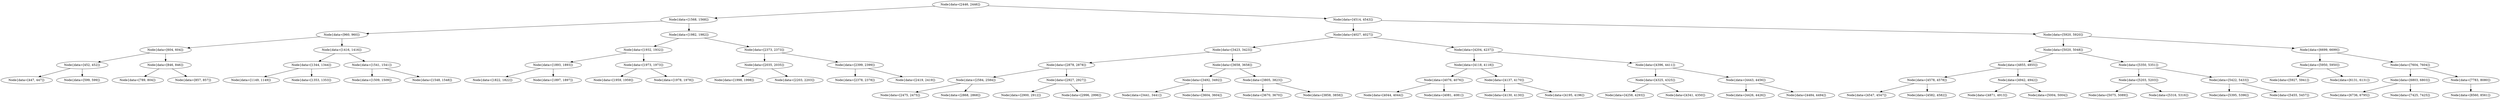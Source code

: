 digraph G{
1984822003 [label="Node{data=[2446, 2446]}"]
1984822003 -> 465425577
465425577 [label="Node{data=[1568, 1568]}"]
465425577 -> 802043108
802043108 [label="Node{data=[960, 960]}"]
802043108 -> 2130504535
2130504535 [label="Node{data=[604, 604]}"]
2130504535 -> 1736379417
1736379417 [label="Node{data=[452, 452]}"]
1736379417 -> 311596227
311596227 [label="Node{data=[447, 447]}"]
1736379417 -> 1285942113
1285942113 [label="Node{data=[599, 599]}"]
2130504535 -> 1427773425
1427773425 [label="Node{data=[846, 846]}"]
1427773425 -> 1243268751
1243268751 [label="Node{data=[789, 804]}"]
1427773425 -> 1286109059
1286109059 [label="Node{data=[857, 857]}"]
802043108 -> 792032148
792032148 [label="Node{data=[1416, 1416]}"]
792032148 -> 706042908
706042908 [label="Node{data=[1344, 1344]}"]
706042908 -> 916965743
916965743 [label="Node{data=[1149, 1149]}"]
706042908 -> 960275543
960275543 [label="Node{data=[1353, 1353]}"]
792032148 -> 1032968503
1032968503 [label="Node{data=[1541, 1541]}"]
1032968503 -> 1038391077
1038391077 [label="Node{data=[1509, 1509]}"]
1032968503 -> 897637703
897637703 [label="Node{data=[1548, 1548]}"]
465425577 -> 1765988796
1765988796 [label="Node{data=[1982, 1982]}"]
1765988796 -> 1521089986
1521089986 [label="Node{data=[1932, 1932]}"]
1521089986 -> 1131222029
1131222029 [label="Node{data=[1893, 1893]}"]
1131222029 -> 1882489794
1882489794 [label="Node{data=[1822, 1822]}"]
1131222029 -> 256125761
256125761 [label="Node{data=[1897, 1897]}"]
1521089986 -> 437682310
437682310 [label="Node{data=[1973, 1973]}"]
437682310 -> 829436597
829436597 [label="Node{data=[1959, 1959]}"]
437682310 -> 1695456714
1695456714 [label="Node{data=[1978, 1978]}"]
1765988796 -> 1262402569
1262402569 [label="Node{data=[2373, 2373]}"]
1262402569 -> 1703020376
1703020376 [label="Node{data=[2035, 2035]}"]
1703020376 -> 1431794887
1431794887 [label="Node{data=[1998, 1998]}"]
1703020376 -> 1143362410
1143362410 [label="Node{data=[2203, 2203]}"]
1262402569 -> 2059821331
2059821331 [label="Node{data=[2399, 2399]}"]
2059821331 -> 252379604
252379604 [label="Node{data=[2378, 2378]}"]
2059821331 -> 1628745150
1628745150 [label="Node{data=[2419, 2419]}"]
1984822003 -> 392110069
392110069 [label="Node{data=[4514, 4543]}"]
392110069 -> 1582840564
1582840564 [label="Node{data=[4027, 4027]}"]
1582840564 -> 160077130
160077130 [label="Node{data=[3423, 3423]}"]
160077130 -> 1295491224
1295491224 [label="Node{data=[2878, 2878]}"]
1295491224 -> 586727036
586727036 [label="Node{data=[2584, 2584]}"]
586727036 -> 1038659405
1038659405 [label="Node{data=[2475, 2475]}"]
586727036 -> 1612012927
1612012927 [label="Node{data=[2868, 2868]}"]
1295491224 -> 282460805
282460805 [label="Node{data=[2927, 2927]}"]
282460805 -> 2000307645
2000307645 [label="Node{data=[2900, 2912]}"]
282460805 -> 256909008
256909008 [label="Node{data=[2996, 2996]}"]
160077130 -> 1164203232
1164203232 [label="Node{data=[3658, 3658]}"]
1164203232 -> 1703326947
1703326947 [label="Node{data=[3492, 3492]}"]
1703326947 -> 1077150275
1077150275 [label="Node{data=[3441, 3441]}"]
1703326947 -> 1335697931
1335697931 [label="Node{data=[3604, 3604]}"]
1164203232 -> 674868300
674868300 [label="Node{data=[3805, 3823]}"]
674868300 -> 2017997828
2017997828 [label="Node{data=[3670, 3670]}"]
674868300 -> 403576660
403576660 [label="Node{data=[3858, 3858]}"]
1582840564 -> 1051063076
1051063076 [label="Node{data=[4204, 4237]}"]
1051063076 -> 1536914288
1536914288 [label="Node{data=[4118, 4118]}"]
1536914288 -> 1657443347
1657443347 [label="Node{data=[4076, 4076]}"]
1657443347 -> 177642409
177642409 [label="Node{data=[4044, 4044]}"]
1657443347 -> 456877324
456877324 [label="Node{data=[4081, 4081]}"]
1536914288 -> 456889832
456889832 [label="Node{data=[4137, 4170]}"]
456889832 -> 761786512
761786512 [label="Node{data=[4130, 4130]}"]
456889832 -> 319974726
319974726 [label="Node{data=[4195, 4196]}"]
1051063076 -> 1405188397
1405188397 [label="Node{data=[4396, 4411]}"]
1405188397 -> 345121384
345121384 [label="Node{data=[4325, 4325]}"]
345121384 -> 107197210
107197210 [label="Node{data=[4258, 4293]}"]
345121384 -> 110859981
110859981 [label="Node{data=[4341, 4350]}"]
1405188397 -> 1582014242
1582014242 [label="Node{data=[4443, 4456]}"]
1582014242 -> 1531934689
1531934689 [label="Node{data=[4426, 4426]}"]
1582014242 -> 1085273329
1085273329 [label="Node{data=[4484, 4494]}"]
392110069 -> 450379735
450379735 [label="Node{data=[5920, 5920]}"]
450379735 -> 409473313
409473313 [label="Node{data=[5020, 5048]}"]
409473313 -> 943230386
943230386 [label="Node{data=[4855, 4855]}"]
943230386 -> 126877240
126877240 [label="Node{data=[4578, 4578]}"]
126877240 -> 1559383961
1559383961 [label="Node{data=[4547, 4547]}"]
126877240 -> 80456767
80456767 [label="Node{data=[4582, 4582]}"]
943230386 -> 2019746825
2019746825 [label="Node{data=[4942, 4942]}"]
2019746825 -> 14990083
14990083 [label="Node{data=[4871, 4913]}"]
2019746825 -> 1311027713
1311027713 [label="Node{data=[5004, 5004]}"]
409473313 -> 399984046
399984046 [label="Node{data=[5350, 5351]}"]
399984046 -> 2021304817
2021304817 [label="Node{data=[5203, 5203]}"]
2021304817 -> 1566779742
1566779742 [label="Node{data=[5075, 5089]}"]
2021304817 -> 918305865
918305865 [label="Node{data=[5316, 5316]}"]
399984046 -> 468444421
468444421 [label="Node{data=[5422, 5433]}"]
468444421 -> 921957032
921957032 [label="Node{data=[5395, 5396]}"]
468444421 -> 1914569969
1914569969 [label="Node{data=[5455, 5457]}"]
450379735 -> 622276751
622276751 [label="Node{data=[6699, 6699]}"]
622276751 -> 1636838117
1636838117 [label="Node{data=[5950, 5950]}"]
1636838117 -> 1214243533
1214243533 [label="Node{data=[5927, 5941]}"]
1636838117 -> 1248091835
1248091835 [label="Node{data=[6131, 6131]}"]
622276751 -> 1458277424
1458277424 [label="Node{data=[7604, 7604]}"]
1458277424 -> 910967562
910967562 [label="Node{data=[6803, 6803]}"]
910967562 -> 28477060
28477060 [label="Node{data=[6736, 6795]}"]
910967562 -> 1766556047
1766556047 [label="Node{data=[7425, 7425]}"]
1458277424 -> 1674255002
1674255002 [label="Node{data=[7783, 8080]}"]
1674255002 -> 936067578
936067578 [label="Node{data=[8560, 8561]}"]
}